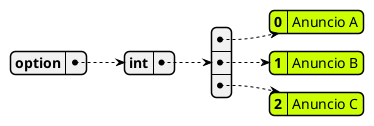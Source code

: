 @startjson
#highlight "option" / "int" / "0" / "0"
#highlight "option" / "int" / "1" / "1"
#highlight "option" / "int" / "2" / "2"

{"option": { "int": [{"0": "Anuncio A"},{"1": "Anuncio B"},{"2": "Anuncio C"}]}}

@endjson
